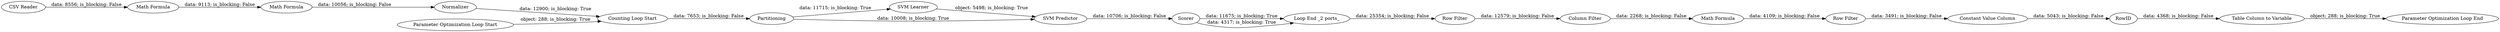 digraph {
	"-8797408524946011432_19" [label="Constant Value Column"]
	"-8797408524946011432_9" [label=Scorer]
	"-8797408524946011432_13" [label="Column Filter"]
	"-8797408524946011432_14" [label="Math Formula"]
	"-811429890184665338_4" [label=Normalizer]
	"-8797408524946011432_12" [label="Row Filter"]
	"-8797408524946011432_15" [label="Parameter Optimization Loop Start"]
	"-8797408524946011432_6" [label="SVM Learner"]
	"-8797408524946011432_1" [label="CSV Reader"]
	"-8797408524946011432_18" [label="Row Filter"]
	"-8797408524946011432_16" [label="Parameter Optimization Loop End"]
	"-8797408524946011432_20" [label=RowID]
	"-8797408524946011432_17" [label="Table Column to Variable"]
	"-811429890184665338_3" [label="Math Formula"]
	"-8797408524946011432_10" [label="Counting Loop Start"]
	"-8797408524946011432_11" [label="Loop End _2 ports_"]
	"-8797408524946011432_7" [label="SVM Predictor"]
	"-811429890184665338_2" [label="Math Formula"]
	"-8797408524946011432_8" [label=Partitioning]
	"-8797408524946011432_10" -> "-8797408524946011432_8" [label="data: 7653; is_blocking: False"]
	"-8797408524946011432_11" -> "-8797408524946011432_12" [label="data: 25354; is_blocking: False"]
	"-8797408524946011432_1" -> "-811429890184665338_2" [label="data: 8556; is_blocking: False"]
	"-8797408524946011432_20" -> "-8797408524946011432_17" [label="data: 4368; is_blocking: False"]
	"-8797408524946011432_14" -> "-8797408524946011432_18" [label="data: 4109; is_blocking: False"]
	"-8797408524946011432_18" -> "-8797408524946011432_19" [label="data: 3491; is_blocking: False"]
	"-8797408524946011432_13" -> "-8797408524946011432_14" [label="data: 2268; is_blocking: False"]
	"-8797408524946011432_9" -> "-8797408524946011432_11" [label="data: 11675; is_blocking: True"]
	"-8797408524946011432_15" -> "-8797408524946011432_10" [label="object: 288; is_blocking: True"]
	"-8797408524946011432_12" -> "-8797408524946011432_13" [label="data: 12579; is_blocking: False"]
	"-8797408524946011432_6" -> "-8797408524946011432_7" [label="object: 5498; is_blocking: True"]
	"-8797408524946011432_8" -> "-8797408524946011432_6" [label="data: 11715; is_blocking: True"]
	"-8797408524946011432_17" -> "-8797408524946011432_16" [label="object: 288; is_blocking: True"]
	"-8797408524946011432_7" -> "-8797408524946011432_9" [label="data: 10706; is_blocking: False"]
	"-8797408524946011432_9" -> "-8797408524946011432_11" [label="data: 4317; is_blocking: True"]
	"-811429890184665338_3" -> "-811429890184665338_4" [label="data: 10056; is_blocking: False"]
	"-8797408524946011432_8" -> "-8797408524946011432_7" [label="data: 10008; is_blocking: True"]
	"-811429890184665338_4" -> "-8797408524946011432_10" [label="data: 12900; is_blocking: True"]
	"-811429890184665338_2" -> "-811429890184665338_3" [label="data: 9113; is_blocking: False"]
	"-8797408524946011432_19" -> "-8797408524946011432_20" [label="data: 5043; is_blocking: False"]
	rankdir=LR
}
